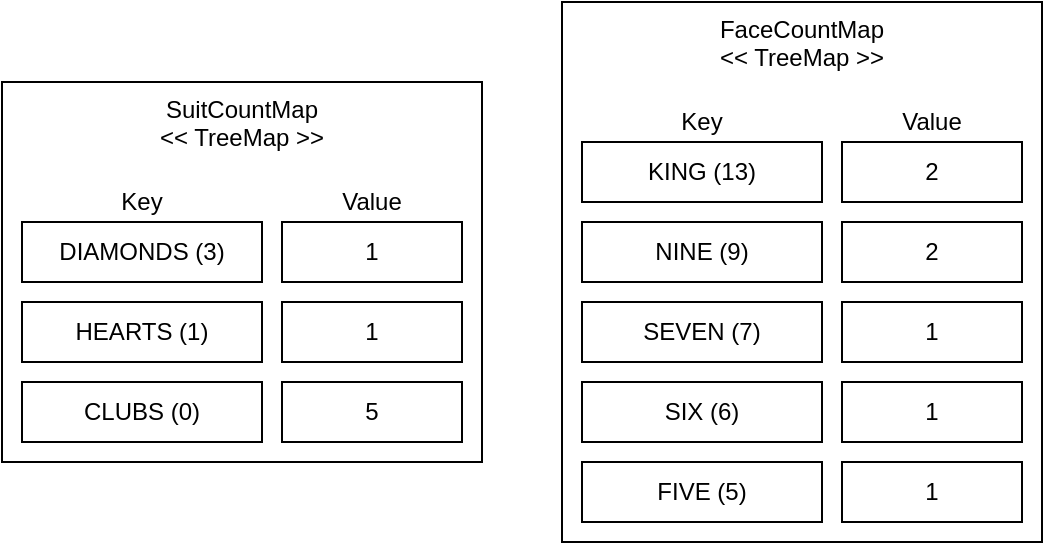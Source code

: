 <mxfile version="12.9.14" type="device"><diagram id="G_OHbmtrG36vYEs85LMK" name="Page-1"><mxGraphModel dx="1016" dy="589" grid="1" gridSize="10" guides="1" tooltips="1" connect="1" arrows="1" fold="1" page="1" pageScale="1" pageWidth="1169" pageHeight="827" math="0" shadow="0"><root><mxCell id="0"/><mxCell id="1" parent="0"/><mxCell id="n06UX3XKVHU-HDWhqSKk-29" value="" style="group;rotation=90;" vertex="1" connectable="0" parent="1"><mxGeometry x="160" y="80" width="240" height="190" as="geometry"/></mxCell><mxCell id="n06UX3XKVHU-HDWhqSKk-1" value="&lt;div&gt;SuitCountMap&lt;/div&gt;&lt;div&gt;&amp;lt;&amp;lt; TreeMap &amp;gt;&amp;gt;&lt;br&gt;&lt;/div&gt;" style="rounded=0;whiteSpace=wrap;html=1;fillColor=#ffffff;verticalAlign=top;" vertex="1" parent="n06UX3XKVHU-HDWhqSKk-29"><mxGeometry width="240" height="190" as="geometry"/></mxCell><mxCell id="n06UX3XKVHU-HDWhqSKk-7" value="Key" style="rounded=0;whiteSpace=wrap;html=1;fillColor=none;strokeColor=none;" vertex="1" parent="n06UX3XKVHU-HDWhqSKk-29"><mxGeometry x="10" y="50" width="120" height="20" as="geometry"/></mxCell><mxCell id="n06UX3XKVHU-HDWhqSKk-8" value="Value" style="rounded=0;whiteSpace=wrap;html=1;fillColor=none;strokeColor=none;" vertex="1" parent="n06UX3XKVHU-HDWhqSKk-29"><mxGeometry x="140" y="50" width="90" height="20" as="geometry"/></mxCell><mxCell id="n06UX3XKVHU-HDWhqSKk-13" value="" style="group" vertex="1" connectable="0" parent="n06UX3XKVHU-HDWhqSKk-29"><mxGeometry x="10" y="70" width="220" height="30" as="geometry"/></mxCell><mxCell id="n06UX3XKVHU-HDWhqSKk-3" value="DIAMONDS (3)" style="rounded=0;whiteSpace=wrap;html=1;fillColor=#ffffff;" vertex="1" parent="n06UX3XKVHU-HDWhqSKk-13"><mxGeometry width="120" height="30" as="geometry"/></mxCell><mxCell id="n06UX3XKVHU-HDWhqSKk-9" value="1" style="rounded=0;whiteSpace=wrap;html=1;fillColor=#ffffff;" vertex="1" parent="n06UX3XKVHU-HDWhqSKk-13"><mxGeometry x="130" width="90" height="30" as="geometry"/></mxCell><mxCell id="n06UX3XKVHU-HDWhqSKk-15" value="" style="group" vertex="1" connectable="0" parent="n06UX3XKVHU-HDWhqSKk-29"><mxGeometry x="10" y="110" width="220" height="30" as="geometry"/></mxCell><mxCell id="n06UX3XKVHU-HDWhqSKk-5" value="HEARTS (1)" style="rounded=0;whiteSpace=wrap;html=1;fillColor=#ffffff;" vertex="1" parent="n06UX3XKVHU-HDWhqSKk-15"><mxGeometry width="120" height="30" as="geometry"/></mxCell><mxCell id="n06UX3XKVHU-HDWhqSKk-11" value="1" style="rounded=0;whiteSpace=wrap;html=1;fillColor=#ffffff;" vertex="1" parent="n06UX3XKVHU-HDWhqSKk-15"><mxGeometry x="130" width="90" height="30" as="geometry"/></mxCell><mxCell id="n06UX3XKVHU-HDWhqSKk-16" value="" style="group" vertex="1" connectable="0" parent="n06UX3XKVHU-HDWhqSKk-29"><mxGeometry x="10" y="150" width="220" height="30" as="geometry"/></mxCell><mxCell id="n06UX3XKVHU-HDWhqSKk-6" value="CLUBS (0)" style="rounded=0;whiteSpace=wrap;html=1;fillColor=#ffffff;" vertex="1" parent="n06UX3XKVHU-HDWhqSKk-16"><mxGeometry width="120" height="30" as="geometry"/></mxCell><mxCell id="n06UX3XKVHU-HDWhqSKk-12" value="5" style="rounded=0;whiteSpace=wrap;html=1;fillColor=#ffffff;" vertex="1" parent="n06UX3XKVHU-HDWhqSKk-16"><mxGeometry x="130" width="90" height="30" as="geometry"/></mxCell><mxCell id="n06UX3XKVHU-HDWhqSKk-30" value="" style="group" vertex="1" connectable="0" parent="1"><mxGeometry x="440" y="40" width="240" height="270" as="geometry"/></mxCell><mxCell id="n06UX3XKVHU-HDWhqSKk-2" value="&lt;div&gt;FaceCountMap&lt;/div&gt;&lt;div&gt;&amp;lt;&amp;lt; TreeMap &amp;gt;&amp;gt;&lt;br&gt;&lt;/div&gt;" style="rounded=0;whiteSpace=wrap;html=1;fillColor=#ffffff;verticalAlign=top;" vertex="1" parent="n06UX3XKVHU-HDWhqSKk-30"><mxGeometry width="240" height="270" as="geometry"/></mxCell><mxCell id="n06UX3XKVHU-HDWhqSKk-17" value="Key" style="rounded=0;whiteSpace=wrap;html=1;fillColor=none;strokeColor=none;" vertex="1" parent="n06UX3XKVHU-HDWhqSKk-30"><mxGeometry x="10" y="50" width="120" height="20" as="geometry"/></mxCell><mxCell id="n06UX3XKVHU-HDWhqSKk-18" value="Value" style="rounded=0;whiteSpace=wrap;html=1;fillColor=none;strokeColor=none;" vertex="1" parent="n06UX3XKVHU-HDWhqSKk-30"><mxGeometry x="140" y="50" width="90" height="20" as="geometry"/></mxCell><mxCell id="n06UX3XKVHU-HDWhqSKk-19" value="KING (13)" style="rounded=0;whiteSpace=wrap;html=1;fillColor=#ffffff;" vertex="1" parent="n06UX3XKVHU-HDWhqSKk-30"><mxGeometry x="10" y="70" width="120" height="30" as="geometry"/></mxCell><mxCell id="n06UX3XKVHU-HDWhqSKk-20" value="2" style="rounded=0;whiteSpace=wrap;html=1;fillColor=#ffffff;" vertex="1" parent="n06UX3XKVHU-HDWhqSKk-30"><mxGeometry x="140" y="70" width="90" height="30" as="geometry"/></mxCell><mxCell id="n06UX3XKVHU-HDWhqSKk-21" value="NINE (9) " style="rounded=0;whiteSpace=wrap;html=1;fillColor=#ffffff;" vertex="1" parent="n06UX3XKVHU-HDWhqSKk-30"><mxGeometry x="10" y="110" width="120" height="30" as="geometry"/></mxCell><mxCell id="n06UX3XKVHU-HDWhqSKk-22" value="2" style="rounded=0;whiteSpace=wrap;html=1;fillColor=#ffffff;" vertex="1" parent="n06UX3XKVHU-HDWhqSKk-30"><mxGeometry x="140" y="110" width="90" height="30" as="geometry"/></mxCell><mxCell id="n06UX3XKVHU-HDWhqSKk-23" value="SEVEN (7)" style="rounded=0;whiteSpace=wrap;html=1;fillColor=#ffffff;" vertex="1" parent="n06UX3XKVHU-HDWhqSKk-30"><mxGeometry x="10" y="150" width="120" height="30" as="geometry"/></mxCell><mxCell id="n06UX3XKVHU-HDWhqSKk-24" value="1" style="rounded=0;whiteSpace=wrap;html=1;fillColor=#ffffff;" vertex="1" parent="n06UX3XKVHU-HDWhqSKk-30"><mxGeometry x="140" y="150" width="90" height="30" as="geometry"/></mxCell><mxCell id="n06UX3XKVHU-HDWhqSKk-25" value="SIX (6)" style="rounded=0;whiteSpace=wrap;html=1;fillColor=#ffffff;" vertex="1" parent="n06UX3XKVHU-HDWhqSKk-30"><mxGeometry x="10" y="190" width="120" height="30" as="geometry"/></mxCell><mxCell id="n06UX3XKVHU-HDWhqSKk-26" value="1" style="rounded=0;whiteSpace=wrap;html=1;fillColor=#ffffff;" vertex="1" parent="n06UX3XKVHU-HDWhqSKk-30"><mxGeometry x="140" y="190" width="90" height="30" as="geometry"/></mxCell><mxCell id="n06UX3XKVHU-HDWhqSKk-27" value="FIVE (5)" style="rounded=0;whiteSpace=wrap;html=1;fillColor=#ffffff;" vertex="1" parent="n06UX3XKVHU-HDWhqSKk-30"><mxGeometry x="10" y="230" width="120" height="30" as="geometry"/></mxCell><mxCell id="n06UX3XKVHU-HDWhqSKk-28" value="1" style="rounded=0;whiteSpace=wrap;html=1;fillColor=#ffffff;" vertex="1" parent="n06UX3XKVHU-HDWhqSKk-30"><mxGeometry x="140" y="230" width="90" height="30" as="geometry"/></mxCell></root></mxGraphModel></diagram></mxfile>